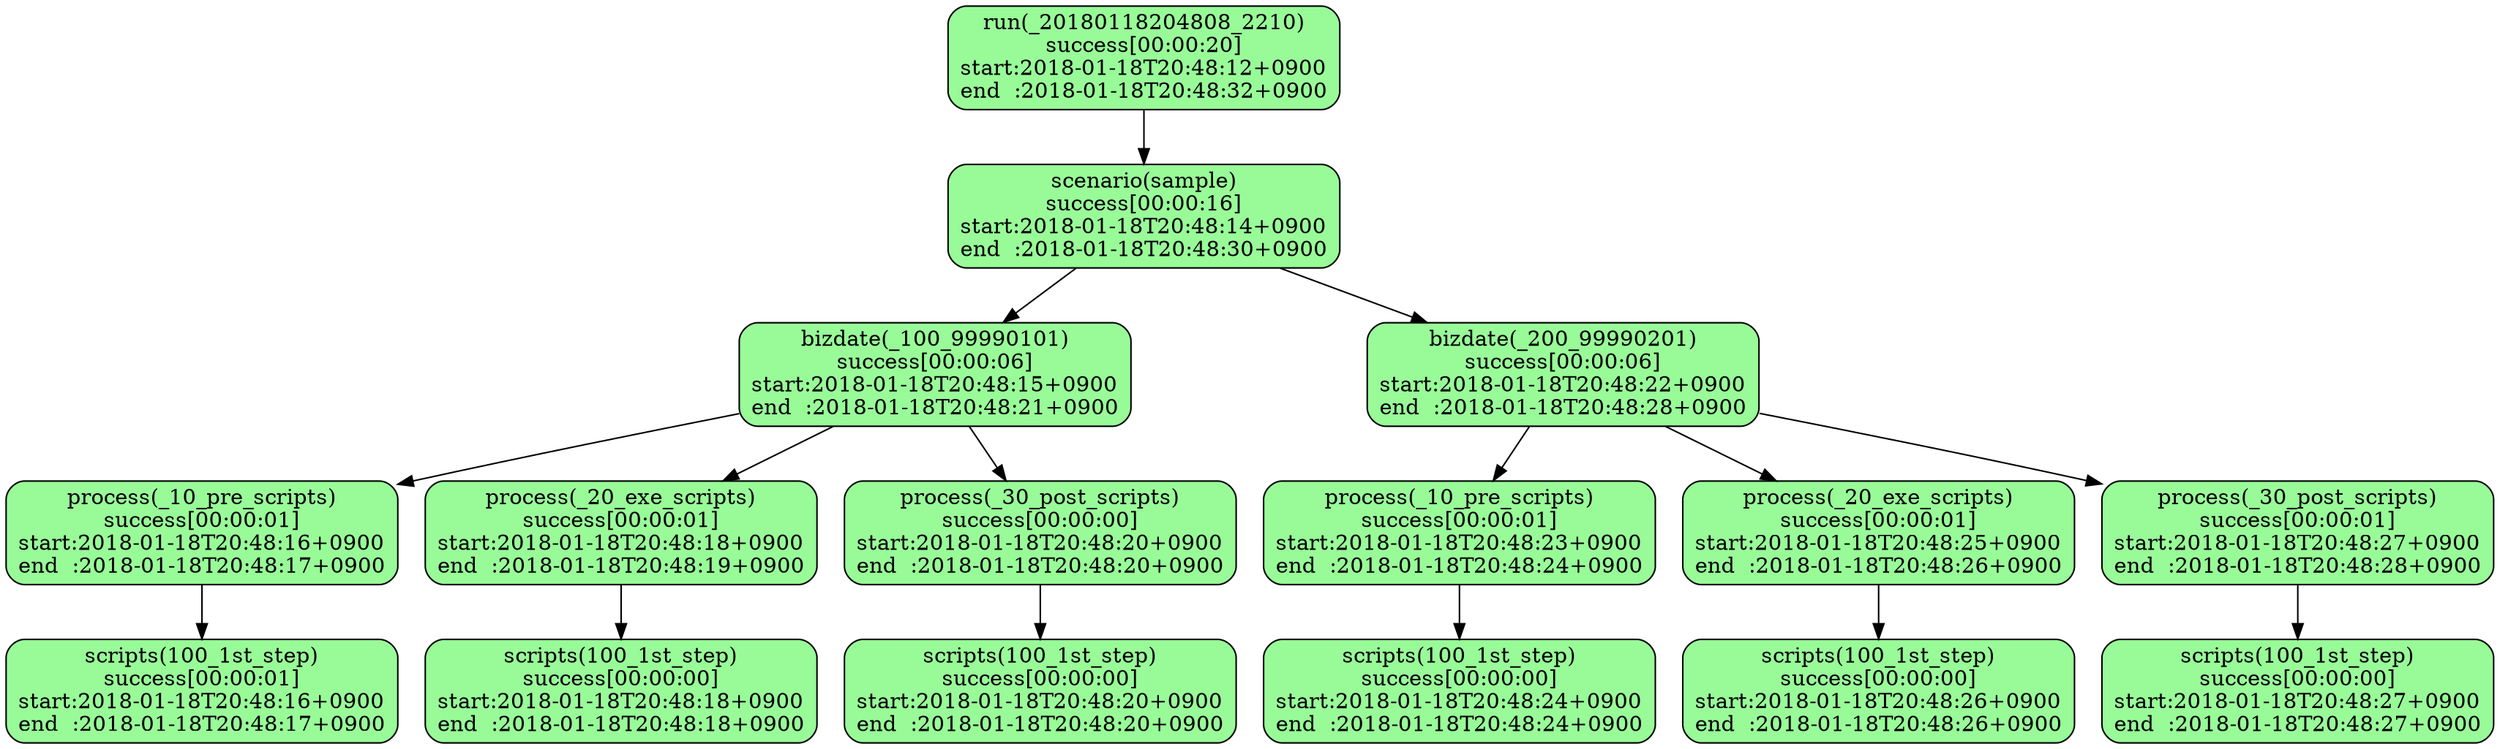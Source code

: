 digraph G {
  x20180118204808x2210xrun[label="run(_20180118204808_2210)\nsuccess[00:00:20]\nstart:2018-01-18T20:48:12+0900\nend  :2018-01-18T20:48:32+0900",shape="box",style="filled,rounded",fillcolor="palegreen"];
  x20180118204808x2210xrunxsample[label="scenario(sample)\nsuccess[00:00:16]\nstart:2018-01-18T20:48:14+0900\nend  :2018-01-18T20:48:30+0900",shape="box",style="filled,rounded",fillcolor="palegreen"];
  x20180118204808x2210xrunxsamplexx100x99990101[label="bizdate(_100_99990101)\nsuccess[00:00:06]\nstart:2018-01-18T20:48:15+0900\nend  :2018-01-18T20:48:21+0900",shape="box",style="filled,rounded",fillcolor="palegreen"];
  x20180118204808x2210xrunxsamplexx100x99990101xx10xprexscripts[label="process(_10_pre_scripts)\nsuccess[00:00:01]\nstart:2018-01-18T20:48:16+0900\nend  :2018-01-18T20:48:17+0900",shape="box",style="filled,rounded",fillcolor="palegreen"];
  x20180118204808x2210xrunxsamplexx100x99990101xx10xprexscriptsx100x1stxstep[label="scripts(100_1st_step)\nsuccess[00:00:01]\nstart:2018-01-18T20:48:16+0900\nend  :2018-01-18T20:48:17+0900",shape="box",style="filled,rounded",fillcolor="palegreen"];
  x20180118204808x2210xrunxsamplexx100x99990101xx20xexexscripts[label="process(_20_exe_scripts)\nsuccess[00:00:01]\nstart:2018-01-18T20:48:18+0900\nend  :2018-01-18T20:48:19+0900",shape="box",style="filled,rounded",fillcolor="palegreen"];
  x20180118204808x2210xrunxsamplexx100x99990101xx20xexexscriptsx100x1stxstep[label="scripts(100_1st_step)\nsuccess[00:00:00]\nstart:2018-01-18T20:48:18+0900\nend  :2018-01-18T20:48:18+0900",shape="box",style="filled,rounded",fillcolor="palegreen"];
  x20180118204808x2210xrunxsamplexx100x99990101xx30xpostxscripts[label="process(_30_post_scripts)\nsuccess[00:00:00]\nstart:2018-01-18T20:48:20+0900\nend  :2018-01-18T20:48:20+0900",shape="box",style="filled,rounded",fillcolor="palegreen"];
  x20180118204808x2210xrunxsamplexx100x99990101xx30xpostxscriptsx100x1stxstep[label="scripts(100_1st_step)\nsuccess[00:00:00]\nstart:2018-01-18T20:48:20+0900\nend  :2018-01-18T20:48:20+0900",shape="box",style="filled,rounded",fillcolor="palegreen"];
  x20180118204808x2210xrunxsamplexx200x99990201[label="bizdate(_200_99990201)\nsuccess[00:00:06]\nstart:2018-01-18T20:48:22+0900\nend  :2018-01-18T20:48:28+0900",shape="box",style="filled,rounded",fillcolor="palegreen"];
  x20180118204808x2210xrunxsamplexx200x99990201xx10xprexscripts[label="process(_10_pre_scripts)\nsuccess[00:00:01]\nstart:2018-01-18T20:48:23+0900\nend  :2018-01-18T20:48:24+0900",shape="box",style="filled,rounded",fillcolor="palegreen"];
  x20180118204808x2210xrunxsamplexx200x99990201xx10xprexscriptsx100x1stxstep[label="scripts(100_1st_step)\nsuccess[00:00:00]\nstart:2018-01-18T20:48:24+0900\nend  :2018-01-18T20:48:24+0900",shape="box",style="filled,rounded",fillcolor="palegreen"];
  x20180118204808x2210xrunxsamplexx200x99990201xx20xexexscripts[label="process(_20_exe_scripts)\nsuccess[00:00:01]\nstart:2018-01-18T20:48:25+0900\nend  :2018-01-18T20:48:26+0900",shape="box",style="filled,rounded",fillcolor="palegreen"];
  x20180118204808x2210xrunxsamplexx200x99990201xx20xexexscriptsx100x1stxstep[label="scripts(100_1st_step)\nsuccess[00:00:00]\nstart:2018-01-18T20:48:26+0900\nend  :2018-01-18T20:48:26+0900",shape="box",style="filled,rounded",fillcolor="palegreen"];
  x20180118204808x2210xrunxsamplexx200x99990201xx30xpostxscripts[label="process(_30_post_scripts)\nsuccess[00:00:01]\nstart:2018-01-18T20:48:27+0900\nend  :2018-01-18T20:48:28+0900",shape="box",style="filled,rounded",fillcolor="palegreen"];
  x20180118204808x2210xrunxsamplexx200x99990201xx30xpostxscriptsx100x1stxstep[label="scripts(100_1st_step)\nsuccess[00:00:00]\nstart:2018-01-18T20:48:27+0900\nend  :2018-01-18T20:48:27+0900",shape="box",style="filled,rounded",fillcolor="palegreen"];
  x20180118204808x2210xrun -> x20180118204808x2210xrunxsample;
  x20180118204808x2210xrunxsample -> x20180118204808x2210xrunxsamplexx100x99990101;
  x20180118204808x2210xrunxsamplexx100x99990101 -> x20180118204808x2210xrunxsamplexx100x99990101xx10xprexscripts;
  x20180118204808x2210xrunxsamplexx100x99990101xx10xprexscripts -> x20180118204808x2210xrunxsamplexx100x99990101xx10xprexscriptsx100x1stxstep;
  x20180118204808x2210xrunxsamplexx100x99990101 -> x20180118204808x2210xrunxsamplexx100x99990101xx20xexexscripts;
  x20180118204808x2210xrunxsamplexx100x99990101xx20xexexscripts -> x20180118204808x2210xrunxsamplexx100x99990101xx20xexexscriptsx100x1stxstep;
  x20180118204808x2210xrunxsamplexx100x99990101 -> x20180118204808x2210xrunxsamplexx100x99990101xx30xpostxscripts;
  x20180118204808x2210xrunxsamplexx100x99990101xx30xpostxscripts -> x20180118204808x2210xrunxsamplexx100x99990101xx30xpostxscriptsx100x1stxstep;
  x20180118204808x2210xrunxsample -> x20180118204808x2210xrunxsamplexx200x99990201;
  x20180118204808x2210xrunxsamplexx200x99990201 -> x20180118204808x2210xrunxsamplexx200x99990201xx10xprexscripts;
  x20180118204808x2210xrunxsamplexx200x99990201xx10xprexscripts -> x20180118204808x2210xrunxsamplexx200x99990201xx10xprexscriptsx100x1stxstep;
  x20180118204808x2210xrunxsamplexx200x99990201 -> x20180118204808x2210xrunxsamplexx200x99990201xx20xexexscripts;
  x20180118204808x2210xrunxsamplexx200x99990201xx20xexexscripts -> x20180118204808x2210xrunxsamplexx200x99990201xx20xexexscriptsx100x1stxstep;
  x20180118204808x2210xrunxsamplexx200x99990201 -> x20180118204808x2210xrunxsamplexx200x99990201xx30xpostxscripts;
  x20180118204808x2210xrunxsamplexx200x99990201xx30xpostxscripts -> x20180118204808x2210xrunxsamplexx200x99990201xx30xpostxscriptsx100x1stxstep;
}
